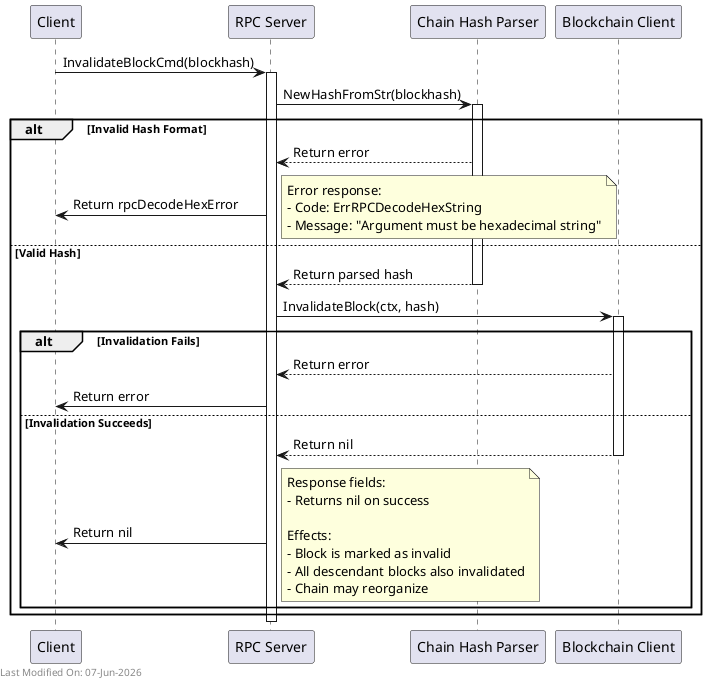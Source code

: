 @startuml
participant Client
participant "RPC Server" as RPC
participant "Chain Hash Parser" as Parser
participant "Blockchain Client" as Blockchain

Client -> RPC : InvalidateBlockCmd(blockhash)
activate RPC

RPC -> Parser : NewHashFromStr(blockhash)
activate Parser

alt Invalid Hash Format
    Parser --> RPC : Return error
    RPC -> Client : Return rpcDecodeHexError
    note right
        Error response:
        - Code: ErrRPCDecodeHexString
        - Message: "Argument must be hexadecimal string"
    end note
else Valid Hash
    Parser --> RPC : Return parsed hash
    deactivate Parser

    RPC -> Blockchain : InvalidateBlock(ctx, hash)
    activate Blockchain

    alt Invalidation Fails
        Blockchain --> RPC : Return error
        RPC -> Client : Return error
    else Invalidation Succeeds
        Blockchain --> RPC : Return nil
        deactivate Blockchain

        RPC -> Client : Return nil
        note right
            Response fields:
            - Returns nil on success

            Effects:
            - Block is marked as invalid
            - All descendant blocks also invalidated
            - Chain may reorganize
        end note
    end
end

deactivate RPC

left footer Last Modified On: %date("dd-MMM-yyyy")
@enduml

